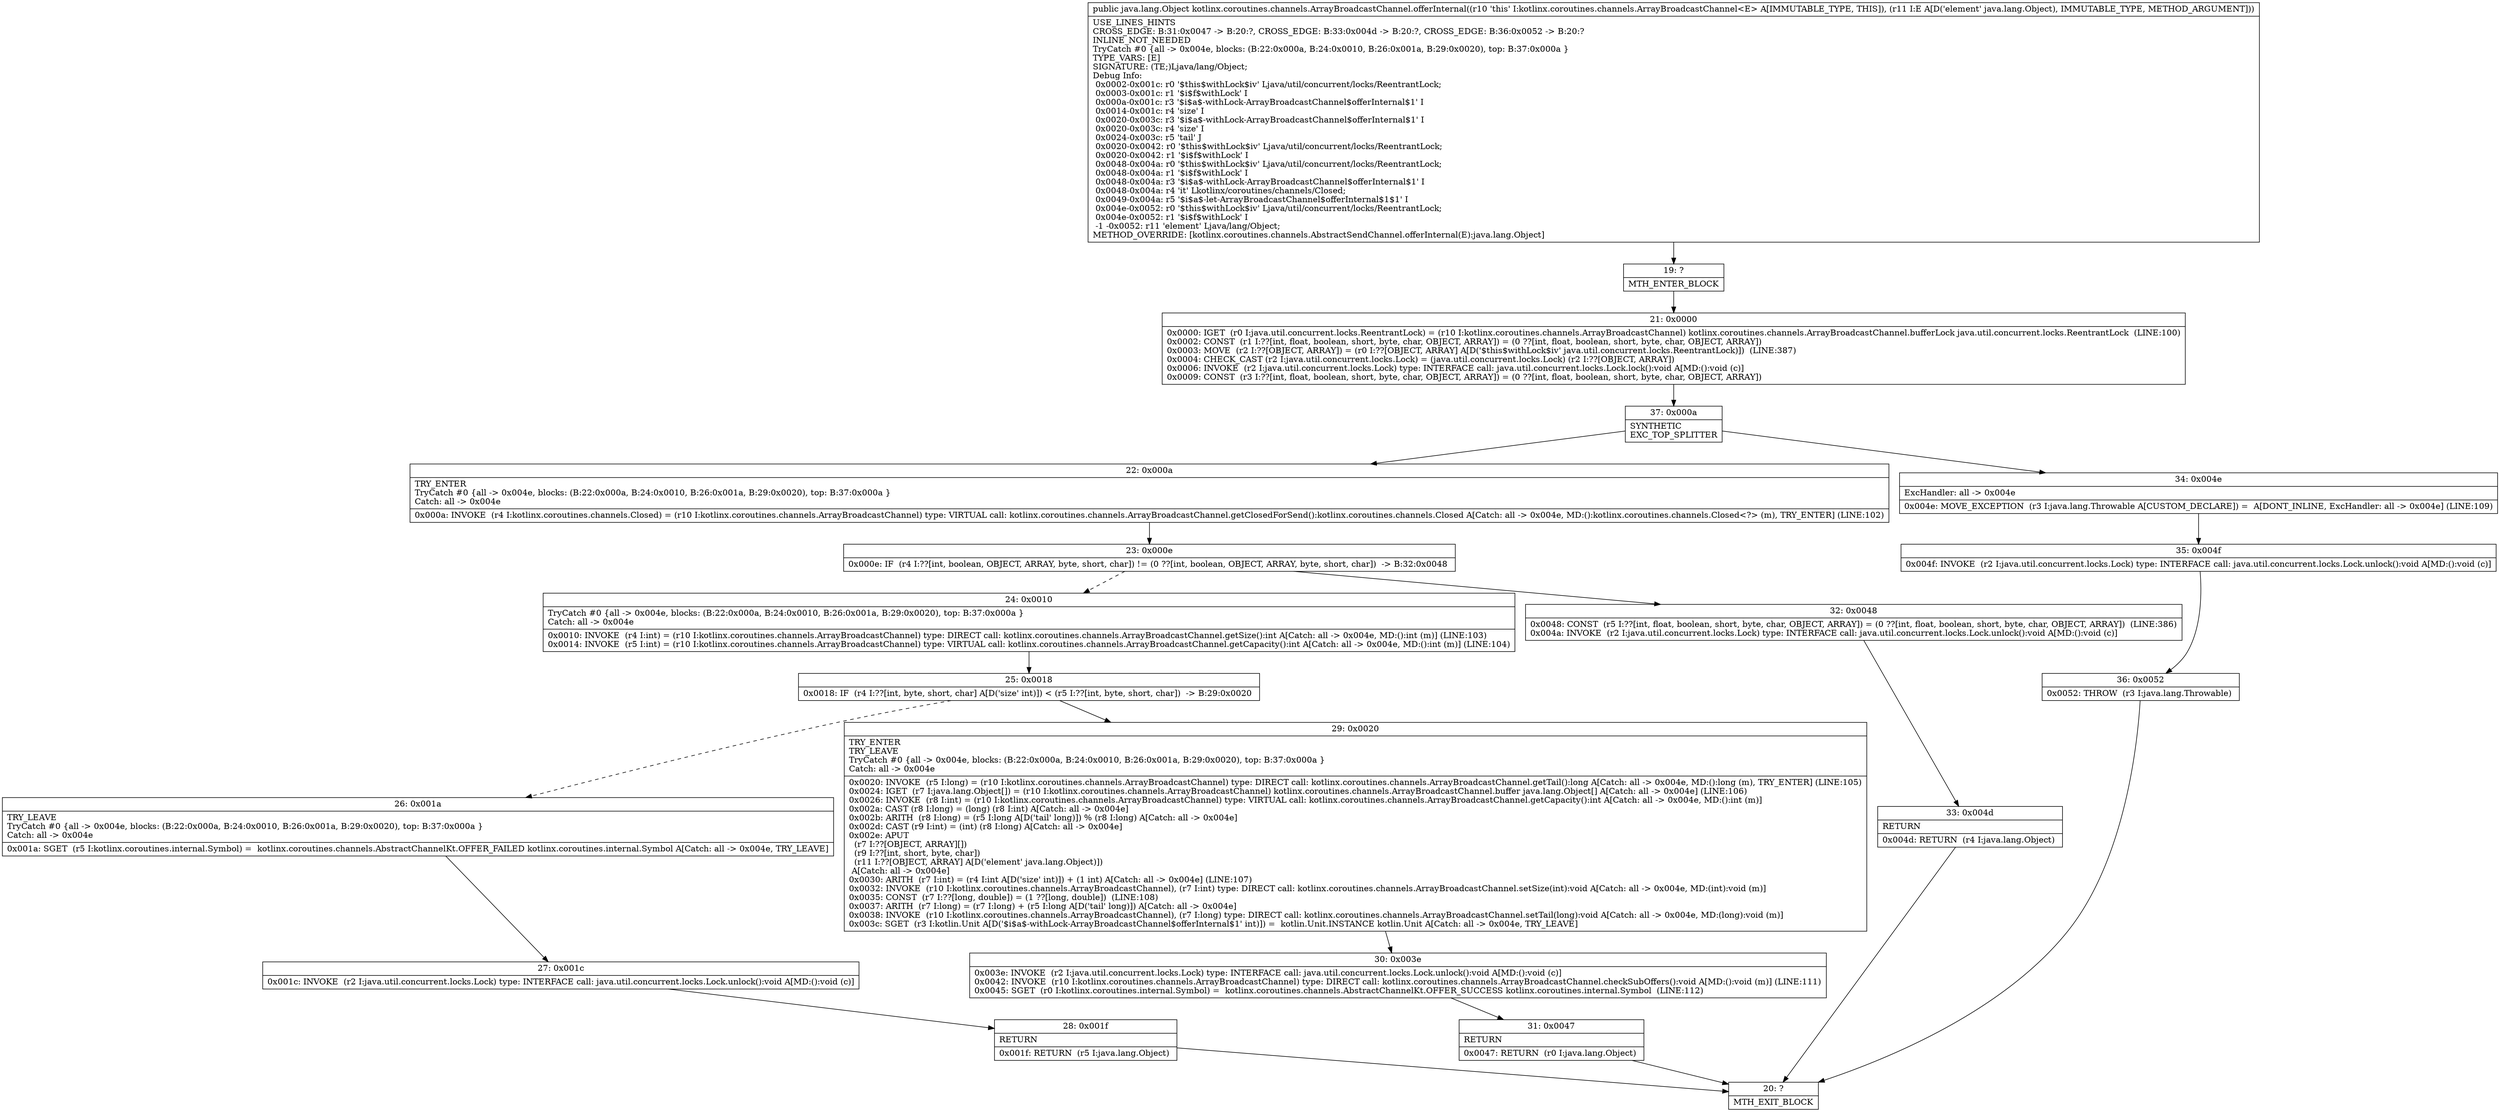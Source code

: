 digraph "CFG forkotlinx.coroutines.channels.ArrayBroadcastChannel.offerInternal(Ljava\/lang\/Object;)Ljava\/lang\/Object;" {
Node_19 [shape=record,label="{19\:\ ?|MTH_ENTER_BLOCK\l}"];
Node_21 [shape=record,label="{21\:\ 0x0000|0x0000: IGET  (r0 I:java.util.concurrent.locks.ReentrantLock) = (r10 I:kotlinx.coroutines.channels.ArrayBroadcastChannel) kotlinx.coroutines.channels.ArrayBroadcastChannel.bufferLock java.util.concurrent.locks.ReentrantLock  (LINE:100)\l0x0002: CONST  (r1 I:??[int, float, boolean, short, byte, char, OBJECT, ARRAY]) = (0 ??[int, float, boolean, short, byte, char, OBJECT, ARRAY]) \l0x0003: MOVE  (r2 I:??[OBJECT, ARRAY]) = (r0 I:??[OBJECT, ARRAY] A[D('$this$withLock$iv' java.util.concurrent.locks.ReentrantLock)])  (LINE:387)\l0x0004: CHECK_CAST (r2 I:java.util.concurrent.locks.Lock) = (java.util.concurrent.locks.Lock) (r2 I:??[OBJECT, ARRAY]) \l0x0006: INVOKE  (r2 I:java.util.concurrent.locks.Lock) type: INTERFACE call: java.util.concurrent.locks.Lock.lock():void A[MD:():void (c)]\l0x0009: CONST  (r3 I:??[int, float, boolean, short, byte, char, OBJECT, ARRAY]) = (0 ??[int, float, boolean, short, byte, char, OBJECT, ARRAY]) \l}"];
Node_37 [shape=record,label="{37\:\ 0x000a|SYNTHETIC\lEXC_TOP_SPLITTER\l}"];
Node_22 [shape=record,label="{22\:\ 0x000a|TRY_ENTER\lTryCatch #0 \{all \-\> 0x004e, blocks: (B:22:0x000a, B:24:0x0010, B:26:0x001a, B:29:0x0020), top: B:37:0x000a \}\lCatch: all \-\> 0x004e\l|0x000a: INVOKE  (r4 I:kotlinx.coroutines.channels.Closed) = (r10 I:kotlinx.coroutines.channels.ArrayBroadcastChannel) type: VIRTUAL call: kotlinx.coroutines.channels.ArrayBroadcastChannel.getClosedForSend():kotlinx.coroutines.channels.Closed A[Catch: all \-\> 0x004e, MD:():kotlinx.coroutines.channels.Closed\<?\> (m), TRY_ENTER] (LINE:102)\l}"];
Node_23 [shape=record,label="{23\:\ 0x000e|0x000e: IF  (r4 I:??[int, boolean, OBJECT, ARRAY, byte, short, char]) != (0 ??[int, boolean, OBJECT, ARRAY, byte, short, char])  \-\> B:32:0x0048 \l}"];
Node_24 [shape=record,label="{24\:\ 0x0010|TryCatch #0 \{all \-\> 0x004e, blocks: (B:22:0x000a, B:24:0x0010, B:26:0x001a, B:29:0x0020), top: B:37:0x000a \}\lCatch: all \-\> 0x004e\l|0x0010: INVOKE  (r4 I:int) = (r10 I:kotlinx.coroutines.channels.ArrayBroadcastChannel) type: DIRECT call: kotlinx.coroutines.channels.ArrayBroadcastChannel.getSize():int A[Catch: all \-\> 0x004e, MD:():int (m)] (LINE:103)\l0x0014: INVOKE  (r5 I:int) = (r10 I:kotlinx.coroutines.channels.ArrayBroadcastChannel) type: VIRTUAL call: kotlinx.coroutines.channels.ArrayBroadcastChannel.getCapacity():int A[Catch: all \-\> 0x004e, MD:():int (m)] (LINE:104)\l}"];
Node_25 [shape=record,label="{25\:\ 0x0018|0x0018: IF  (r4 I:??[int, byte, short, char] A[D('size' int)]) \< (r5 I:??[int, byte, short, char])  \-\> B:29:0x0020 \l}"];
Node_26 [shape=record,label="{26\:\ 0x001a|TRY_LEAVE\lTryCatch #0 \{all \-\> 0x004e, blocks: (B:22:0x000a, B:24:0x0010, B:26:0x001a, B:29:0x0020), top: B:37:0x000a \}\lCatch: all \-\> 0x004e\l|0x001a: SGET  (r5 I:kotlinx.coroutines.internal.Symbol) =  kotlinx.coroutines.channels.AbstractChannelKt.OFFER_FAILED kotlinx.coroutines.internal.Symbol A[Catch: all \-\> 0x004e, TRY_LEAVE]\l}"];
Node_27 [shape=record,label="{27\:\ 0x001c|0x001c: INVOKE  (r2 I:java.util.concurrent.locks.Lock) type: INTERFACE call: java.util.concurrent.locks.Lock.unlock():void A[MD:():void (c)]\l}"];
Node_28 [shape=record,label="{28\:\ 0x001f|RETURN\l|0x001f: RETURN  (r5 I:java.lang.Object) \l}"];
Node_20 [shape=record,label="{20\:\ ?|MTH_EXIT_BLOCK\l}"];
Node_29 [shape=record,label="{29\:\ 0x0020|TRY_ENTER\lTRY_LEAVE\lTryCatch #0 \{all \-\> 0x004e, blocks: (B:22:0x000a, B:24:0x0010, B:26:0x001a, B:29:0x0020), top: B:37:0x000a \}\lCatch: all \-\> 0x004e\l|0x0020: INVOKE  (r5 I:long) = (r10 I:kotlinx.coroutines.channels.ArrayBroadcastChannel) type: DIRECT call: kotlinx.coroutines.channels.ArrayBroadcastChannel.getTail():long A[Catch: all \-\> 0x004e, MD:():long (m), TRY_ENTER] (LINE:105)\l0x0024: IGET  (r7 I:java.lang.Object[]) = (r10 I:kotlinx.coroutines.channels.ArrayBroadcastChannel) kotlinx.coroutines.channels.ArrayBroadcastChannel.buffer java.lang.Object[] A[Catch: all \-\> 0x004e] (LINE:106)\l0x0026: INVOKE  (r8 I:int) = (r10 I:kotlinx.coroutines.channels.ArrayBroadcastChannel) type: VIRTUAL call: kotlinx.coroutines.channels.ArrayBroadcastChannel.getCapacity():int A[Catch: all \-\> 0x004e, MD:():int (m)]\l0x002a: CAST (r8 I:long) = (long) (r8 I:int) A[Catch: all \-\> 0x004e]\l0x002b: ARITH  (r8 I:long) = (r5 I:long A[D('tail' long)]) % (r8 I:long) A[Catch: all \-\> 0x004e]\l0x002d: CAST (r9 I:int) = (int) (r8 I:long) A[Catch: all \-\> 0x004e]\l0x002e: APUT  \l  (r7 I:??[OBJECT, ARRAY][])\l  (r9 I:??[int, short, byte, char])\l  (r11 I:??[OBJECT, ARRAY] A[D('element' java.lang.Object)])\l A[Catch: all \-\> 0x004e]\l0x0030: ARITH  (r7 I:int) = (r4 I:int A[D('size' int)]) + (1 int) A[Catch: all \-\> 0x004e] (LINE:107)\l0x0032: INVOKE  (r10 I:kotlinx.coroutines.channels.ArrayBroadcastChannel), (r7 I:int) type: DIRECT call: kotlinx.coroutines.channels.ArrayBroadcastChannel.setSize(int):void A[Catch: all \-\> 0x004e, MD:(int):void (m)]\l0x0035: CONST  (r7 I:??[long, double]) = (1 ??[long, double])  (LINE:108)\l0x0037: ARITH  (r7 I:long) = (r7 I:long) + (r5 I:long A[D('tail' long)]) A[Catch: all \-\> 0x004e]\l0x0038: INVOKE  (r10 I:kotlinx.coroutines.channels.ArrayBroadcastChannel), (r7 I:long) type: DIRECT call: kotlinx.coroutines.channels.ArrayBroadcastChannel.setTail(long):void A[Catch: all \-\> 0x004e, MD:(long):void (m)]\l0x003c: SGET  (r3 I:kotlin.Unit A[D('$i$a$\-withLock\-ArrayBroadcastChannel$offerInternal$1' int)]) =  kotlin.Unit.INSTANCE kotlin.Unit A[Catch: all \-\> 0x004e, TRY_LEAVE]\l}"];
Node_30 [shape=record,label="{30\:\ 0x003e|0x003e: INVOKE  (r2 I:java.util.concurrent.locks.Lock) type: INTERFACE call: java.util.concurrent.locks.Lock.unlock():void A[MD:():void (c)]\l0x0042: INVOKE  (r10 I:kotlinx.coroutines.channels.ArrayBroadcastChannel) type: DIRECT call: kotlinx.coroutines.channels.ArrayBroadcastChannel.checkSubOffers():void A[MD:():void (m)] (LINE:111)\l0x0045: SGET  (r0 I:kotlinx.coroutines.internal.Symbol) =  kotlinx.coroutines.channels.AbstractChannelKt.OFFER_SUCCESS kotlinx.coroutines.internal.Symbol  (LINE:112)\l}"];
Node_31 [shape=record,label="{31\:\ 0x0047|RETURN\l|0x0047: RETURN  (r0 I:java.lang.Object) \l}"];
Node_32 [shape=record,label="{32\:\ 0x0048|0x0048: CONST  (r5 I:??[int, float, boolean, short, byte, char, OBJECT, ARRAY]) = (0 ??[int, float, boolean, short, byte, char, OBJECT, ARRAY])  (LINE:386)\l0x004a: INVOKE  (r2 I:java.util.concurrent.locks.Lock) type: INTERFACE call: java.util.concurrent.locks.Lock.unlock():void A[MD:():void (c)]\l}"];
Node_33 [shape=record,label="{33\:\ 0x004d|RETURN\l|0x004d: RETURN  (r4 I:java.lang.Object) \l}"];
Node_34 [shape=record,label="{34\:\ 0x004e|ExcHandler: all \-\> 0x004e\l|0x004e: MOVE_EXCEPTION  (r3 I:java.lang.Throwable A[CUSTOM_DECLARE]) =  A[DONT_INLINE, ExcHandler: all \-\> 0x004e] (LINE:109)\l}"];
Node_35 [shape=record,label="{35\:\ 0x004f|0x004f: INVOKE  (r2 I:java.util.concurrent.locks.Lock) type: INTERFACE call: java.util.concurrent.locks.Lock.unlock():void A[MD:():void (c)]\l}"];
Node_36 [shape=record,label="{36\:\ 0x0052|0x0052: THROW  (r3 I:java.lang.Throwable) \l}"];
MethodNode[shape=record,label="{public java.lang.Object kotlinx.coroutines.channels.ArrayBroadcastChannel.offerInternal((r10 'this' I:kotlinx.coroutines.channels.ArrayBroadcastChannel\<E\> A[IMMUTABLE_TYPE, THIS]), (r11 I:E A[D('element' java.lang.Object), IMMUTABLE_TYPE, METHOD_ARGUMENT]))  | USE_LINES_HINTS\lCROSS_EDGE: B:31:0x0047 \-\> B:20:?, CROSS_EDGE: B:33:0x004d \-\> B:20:?, CROSS_EDGE: B:36:0x0052 \-\> B:20:?\lINLINE_NOT_NEEDED\lTryCatch #0 \{all \-\> 0x004e, blocks: (B:22:0x000a, B:24:0x0010, B:26:0x001a, B:29:0x0020), top: B:37:0x000a \}\lTYPE_VARS: [E]\lSIGNATURE: (TE;)Ljava\/lang\/Object;\lDebug Info:\l  0x0002\-0x001c: r0 '$this$withLock$iv' Ljava\/util\/concurrent\/locks\/ReentrantLock;\l  0x0003\-0x001c: r1 '$i$f$withLock' I\l  0x000a\-0x001c: r3 '$i$a$\-withLock\-ArrayBroadcastChannel$offerInternal$1' I\l  0x0014\-0x001c: r4 'size' I\l  0x0020\-0x003c: r3 '$i$a$\-withLock\-ArrayBroadcastChannel$offerInternal$1' I\l  0x0020\-0x003c: r4 'size' I\l  0x0024\-0x003c: r5 'tail' J\l  0x0020\-0x0042: r0 '$this$withLock$iv' Ljava\/util\/concurrent\/locks\/ReentrantLock;\l  0x0020\-0x0042: r1 '$i$f$withLock' I\l  0x0048\-0x004a: r0 '$this$withLock$iv' Ljava\/util\/concurrent\/locks\/ReentrantLock;\l  0x0048\-0x004a: r1 '$i$f$withLock' I\l  0x0048\-0x004a: r3 '$i$a$\-withLock\-ArrayBroadcastChannel$offerInternal$1' I\l  0x0048\-0x004a: r4 'it' Lkotlinx\/coroutines\/channels\/Closed;\l  0x0049\-0x004a: r5 '$i$a$\-let\-ArrayBroadcastChannel$offerInternal$1$1' I\l  0x004e\-0x0052: r0 '$this$withLock$iv' Ljava\/util\/concurrent\/locks\/ReentrantLock;\l  0x004e\-0x0052: r1 '$i$f$withLock' I\l  \-1 \-0x0052: r11 'element' Ljava\/lang\/Object;\lMETHOD_OVERRIDE: [kotlinx.coroutines.channels.AbstractSendChannel.offerInternal(E):java.lang.Object]\l}"];
MethodNode -> Node_19;Node_19 -> Node_21;
Node_21 -> Node_37;
Node_37 -> Node_22;
Node_37 -> Node_34;
Node_22 -> Node_23;
Node_23 -> Node_24[style=dashed];
Node_23 -> Node_32;
Node_24 -> Node_25;
Node_25 -> Node_26[style=dashed];
Node_25 -> Node_29;
Node_26 -> Node_27;
Node_27 -> Node_28;
Node_28 -> Node_20;
Node_29 -> Node_30;
Node_30 -> Node_31;
Node_31 -> Node_20;
Node_32 -> Node_33;
Node_33 -> Node_20;
Node_34 -> Node_35;
Node_35 -> Node_36;
Node_36 -> Node_20;
}

